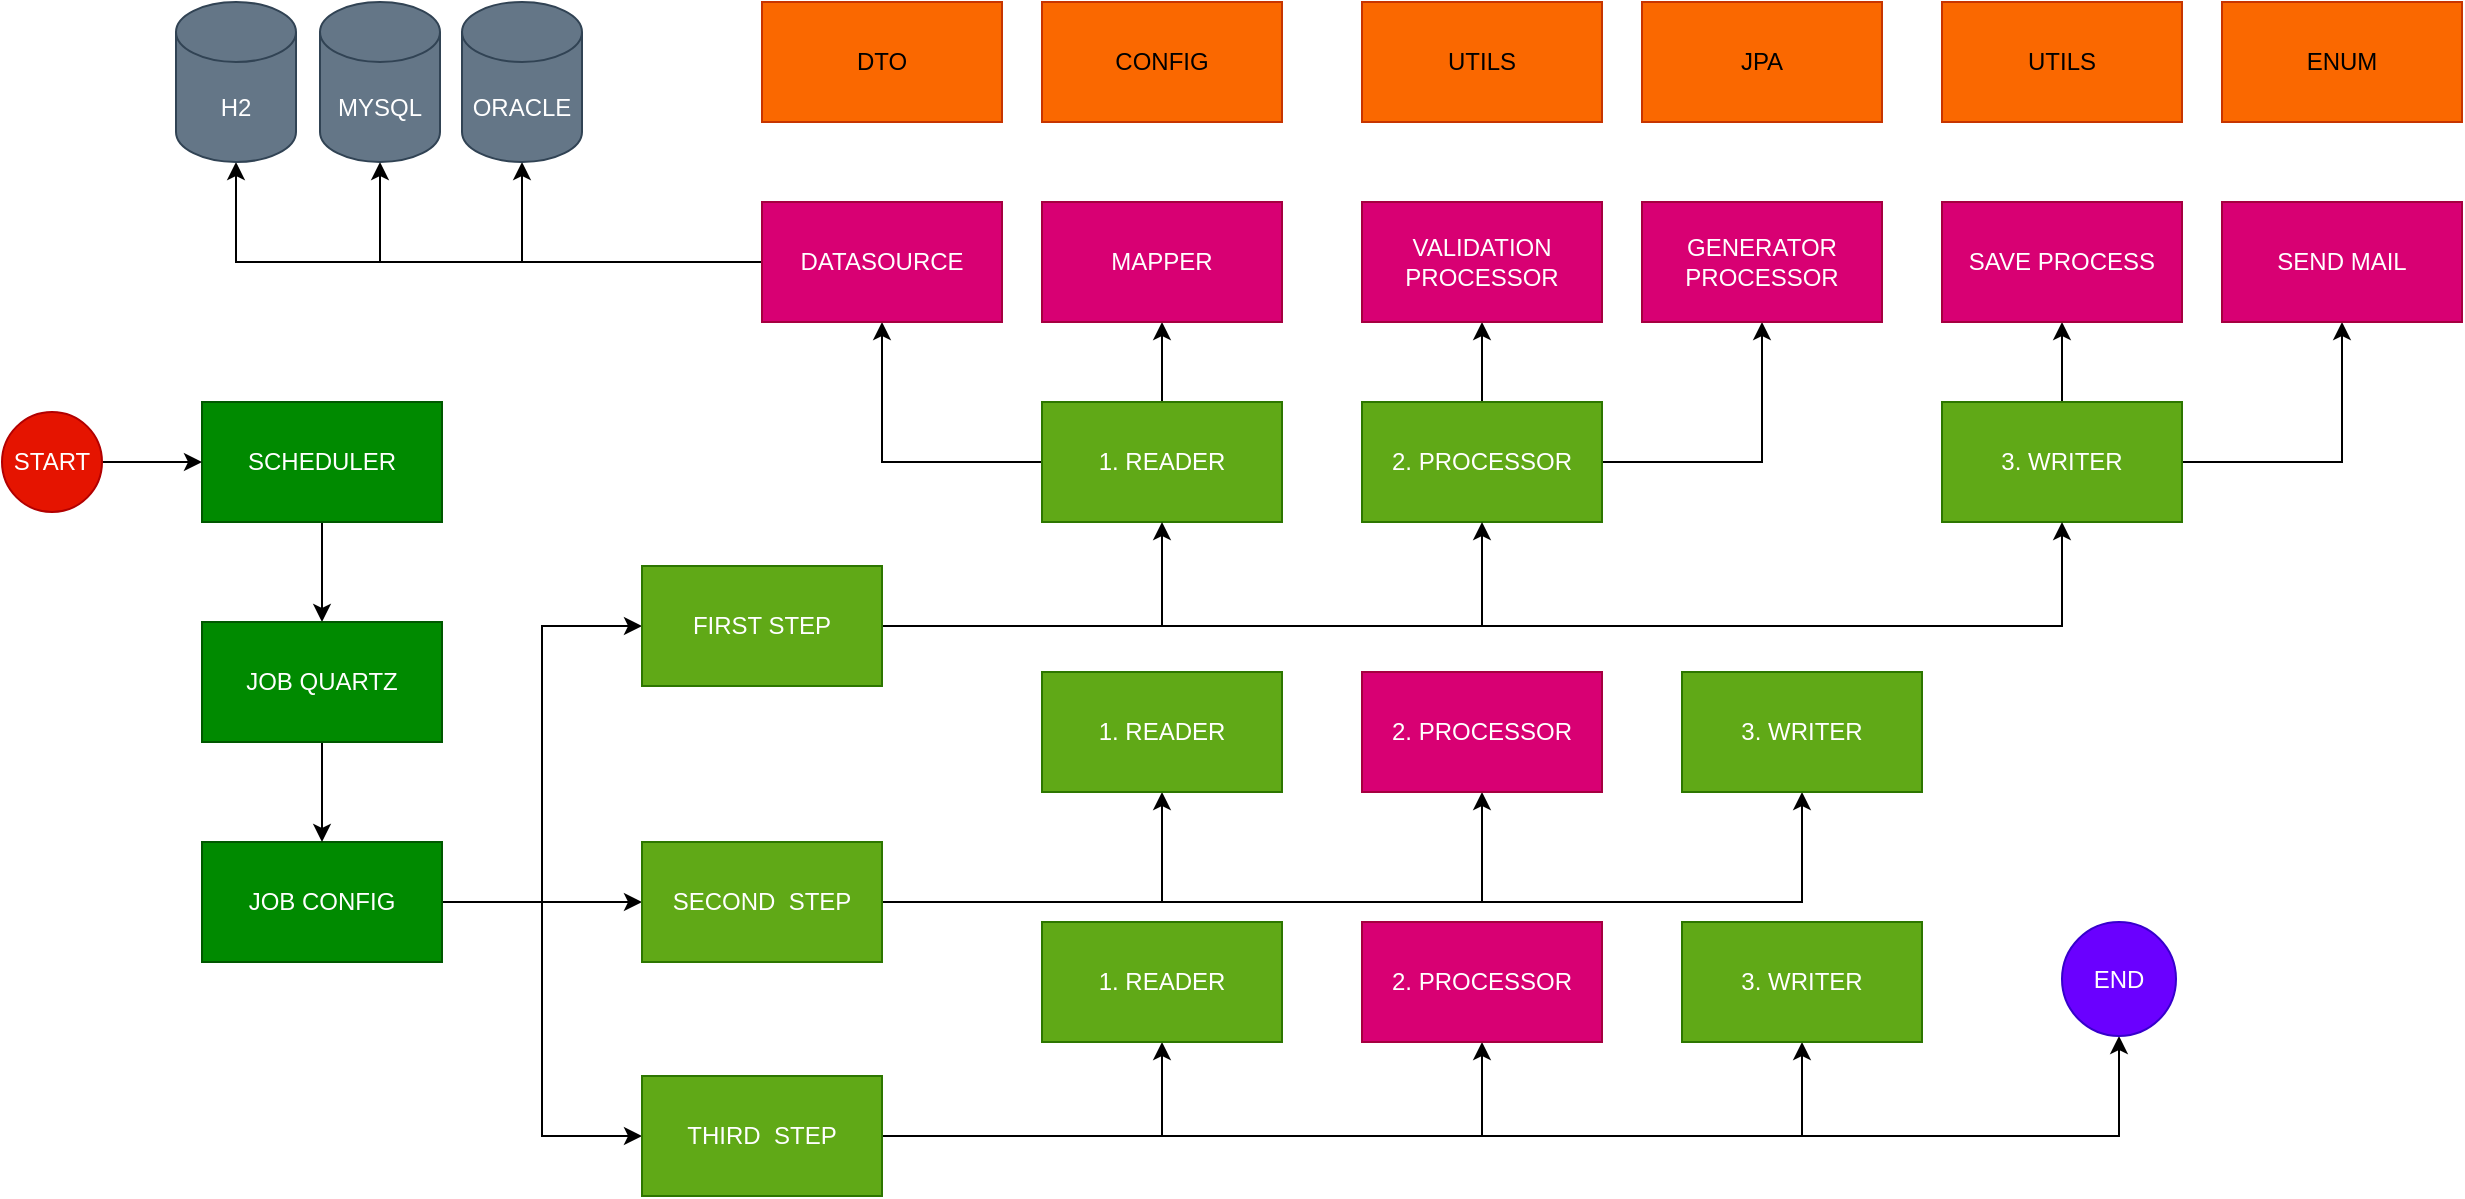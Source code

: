 <mxfile version="21.3.6" type="device">
  <diagram name="JOB STRUCTURE" id="Ue5NiX-BftAtW8Bj-ZsX">
    <mxGraphModel dx="2201" dy="1935" grid="1" gridSize="10" guides="1" tooltips="1" connect="1" arrows="1" fold="1" page="1" pageScale="1" pageWidth="827" pageHeight="1169" math="0" shadow="0">
      <root>
        <mxCell id="0" />
        <mxCell id="1" parent="0" />
        <mxCell id="OAklYcJId7y1tXm3OCDP-56" style="edgeStyle=orthogonalEdgeStyle;rounded=0;orthogonalLoop=1;jettySize=auto;html=1;" parent="1" source="OAklYcJId7y1tXm3OCDP-1" target="OAklYcJId7y1tXm3OCDP-24" edge="1">
          <mxGeometry relative="1" as="geometry" />
        </mxCell>
        <mxCell id="OAklYcJId7y1tXm3OCDP-57" style="edgeStyle=orthogonalEdgeStyle;rounded=0;orthogonalLoop=1;jettySize=auto;html=1;entryX=0;entryY=0.5;entryDx=0;entryDy=0;" parent="1" source="OAklYcJId7y1tXm3OCDP-1" target="OAklYcJId7y1tXm3OCDP-22" edge="1">
          <mxGeometry relative="1" as="geometry" />
        </mxCell>
        <mxCell id="OAklYcJId7y1tXm3OCDP-58" style="edgeStyle=orthogonalEdgeStyle;rounded=0;orthogonalLoop=1;jettySize=auto;html=1;entryX=0;entryY=0.5;entryDx=0;entryDy=0;" parent="1" source="OAklYcJId7y1tXm3OCDP-1" target="OAklYcJId7y1tXm3OCDP-25" edge="1">
          <mxGeometry relative="1" as="geometry" />
        </mxCell>
        <mxCell id="OAklYcJId7y1tXm3OCDP-1" value="JOB CONFIG" style="rounded=0;whiteSpace=wrap;html=1;fillColor=#008a00;fontColor=#ffffff;strokeColor=#005700;" parent="1" vertex="1">
          <mxGeometry x="-430" y="10" width="120" height="60" as="geometry" />
        </mxCell>
        <mxCell id="OAklYcJId7y1tXm3OCDP-60" value="" style="edgeStyle=orthogonalEdgeStyle;rounded=0;orthogonalLoop=1;jettySize=auto;html=1;" parent="1" source="OAklYcJId7y1tXm3OCDP-4" target="OAklYcJId7y1tXm3OCDP-59" edge="1">
          <mxGeometry relative="1" as="geometry" />
        </mxCell>
        <mxCell id="OAklYcJId7y1tXm3OCDP-62" style="edgeStyle=orthogonalEdgeStyle;rounded=0;orthogonalLoop=1;jettySize=auto;html=1;" parent="1" source="OAklYcJId7y1tXm3OCDP-4" target="OAklYcJId7y1tXm3OCDP-61" edge="1">
          <mxGeometry relative="1" as="geometry" />
        </mxCell>
        <mxCell id="OAklYcJId7y1tXm3OCDP-4" value="1. READER" style="rounded=0;whiteSpace=wrap;html=1;fillColor=#60a917;fontColor=#ffffff;strokeColor=#2D7600;" parent="1" vertex="1">
          <mxGeometry x="-10" y="-210" width="120" height="60" as="geometry" />
        </mxCell>
        <mxCell id="OAklYcJId7y1tXm3OCDP-8" value="" style="edgeStyle=orthogonalEdgeStyle;rounded=0;orthogonalLoop=1;jettySize=auto;html=1;" parent="1" source="OAklYcJId7y1tXm3OCDP-6" target="OAklYcJId7y1tXm3OCDP-7" edge="1">
          <mxGeometry relative="1" as="geometry" />
        </mxCell>
        <mxCell id="OAklYcJId7y1tXm3OCDP-6" value="SCHEDULER" style="rounded=0;whiteSpace=wrap;html=1;fillColor=#008a00;fontColor=#ffffff;strokeColor=#005700;" parent="1" vertex="1">
          <mxGeometry x="-430" y="-210" width="120" height="60" as="geometry" />
        </mxCell>
        <mxCell id="OAklYcJId7y1tXm3OCDP-9" style="edgeStyle=orthogonalEdgeStyle;rounded=0;orthogonalLoop=1;jettySize=auto;html=1;" parent="1" source="OAklYcJId7y1tXm3OCDP-7" target="OAklYcJId7y1tXm3OCDP-1" edge="1">
          <mxGeometry relative="1" as="geometry" />
        </mxCell>
        <mxCell id="OAklYcJId7y1tXm3OCDP-7" value="JOB QUARTZ" style="rounded=0;whiteSpace=wrap;html=1;fillColor=#008a00;fontColor=#ffffff;strokeColor=#005700;" parent="1" vertex="1">
          <mxGeometry x="-430" y="-100" width="120" height="60" as="geometry" />
        </mxCell>
        <mxCell id="OAklYcJId7y1tXm3OCDP-66" value="" style="edgeStyle=orthogonalEdgeStyle;rounded=0;orthogonalLoop=1;jettySize=auto;html=1;" parent="1" source="OAklYcJId7y1tXm3OCDP-12" target="OAklYcJId7y1tXm3OCDP-65" edge="1">
          <mxGeometry relative="1" as="geometry" />
        </mxCell>
        <mxCell id="OAklYcJId7y1tXm3OCDP-68" style="edgeStyle=orthogonalEdgeStyle;rounded=0;orthogonalLoop=1;jettySize=auto;html=1;" parent="1" source="OAklYcJId7y1tXm3OCDP-12" target="OAklYcJId7y1tXm3OCDP-67" edge="1">
          <mxGeometry relative="1" as="geometry" />
        </mxCell>
        <mxCell id="OAklYcJId7y1tXm3OCDP-12" value="3. WRITER" style="rounded=0;whiteSpace=wrap;html=1;fillColor=#60a917;fontColor=#ffffff;strokeColor=#2D7600;" parent="1" vertex="1">
          <mxGeometry x="440" y="-210" width="120" height="60" as="geometry" />
        </mxCell>
        <mxCell id="OAklYcJId7y1tXm3OCDP-64" value="" style="edgeStyle=orthogonalEdgeStyle;rounded=0;orthogonalLoop=1;jettySize=auto;html=1;" parent="1" source="OAklYcJId7y1tXm3OCDP-14" target="OAklYcJId7y1tXm3OCDP-63" edge="1">
          <mxGeometry relative="1" as="geometry" />
        </mxCell>
        <mxCell id="3R12LOI8P4cvtogfclGv-2" style="edgeStyle=orthogonalEdgeStyle;rounded=0;orthogonalLoop=1;jettySize=auto;html=1;" edge="1" parent="1" source="OAklYcJId7y1tXm3OCDP-14" target="3R12LOI8P4cvtogfclGv-1">
          <mxGeometry relative="1" as="geometry" />
        </mxCell>
        <mxCell id="OAklYcJId7y1tXm3OCDP-14" value="2. PROCESSOR" style="rounded=0;whiteSpace=wrap;html=1;fillColor=#60a917;fontColor=#ffffff;strokeColor=#2D7600;" parent="1" vertex="1">
          <mxGeometry x="150" y="-210" width="120" height="60" as="geometry" />
        </mxCell>
        <mxCell id="OAklYcJId7y1tXm3OCDP-19" style="edgeStyle=orthogonalEdgeStyle;rounded=0;orthogonalLoop=1;jettySize=auto;html=1;" parent="1" source="OAklYcJId7y1tXm3OCDP-17" target="OAklYcJId7y1tXm3OCDP-6" edge="1">
          <mxGeometry relative="1" as="geometry" />
        </mxCell>
        <mxCell id="OAklYcJId7y1tXm3OCDP-17" value="START" style="ellipse;whiteSpace=wrap;html=1;rounded=0;fillColor=#e51400;fontColor=#ffffff;strokeColor=#B20000;" parent="1" vertex="1">
          <mxGeometry x="-530" y="-205" width="50" height="50" as="geometry" />
        </mxCell>
        <mxCell id="OAklYcJId7y1tXm3OCDP-29" style="edgeStyle=orthogonalEdgeStyle;rounded=0;orthogonalLoop=1;jettySize=auto;html=1;" parent="1" source="OAklYcJId7y1tXm3OCDP-22" target="OAklYcJId7y1tXm3OCDP-4" edge="1">
          <mxGeometry relative="1" as="geometry" />
        </mxCell>
        <mxCell id="OAklYcJId7y1tXm3OCDP-30" style="edgeStyle=orthogonalEdgeStyle;rounded=0;orthogonalLoop=1;jettySize=auto;html=1;" parent="1" source="OAklYcJId7y1tXm3OCDP-22" target="OAklYcJId7y1tXm3OCDP-14" edge="1">
          <mxGeometry relative="1" as="geometry" />
        </mxCell>
        <mxCell id="OAklYcJId7y1tXm3OCDP-31" style="edgeStyle=orthogonalEdgeStyle;rounded=0;orthogonalLoop=1;jettySize=auto;html=1;" parent="1" source="OAklYcJId7y1tXm3OCDP-22" target="OAklYcJId7y1tXm3OCDP-12" edge="1">
          <mxGeometry relative="1" as="geometry" />
        </mxCell>
        <mxCell id="OAklYcJId7y1tXm3OCDP-22" value="FIRST STEP" style="rounded=0;whiteSpace=wrap;html=1;fillColor=#60a917;fontColor=#ffffff;strokeColor=#2D7600;" parent="1" vertex="1">
          <mxGeometry x="-210" y="-128" width="120" height="60" as="geometry" />
        </mxCell>
        <mxCell id="OAklYcJId7y1tXm3OCDP-44" style="edgeStyle=orthogonalEdgeStyle;rounded=0;orthogonalLoop=1;jettySize=auto;html=1;" parent="1" source="OAklYcJId7y1tXm3OCDP-24" target="OAklYcJId7y1tXm3OCDP-41" edge="1">
          <mxGeometry relative="1" as="geometry" />
        </mxCell>
        <mxCell id="OAklYcJId7y1tXm3OCDP-45" style="edgeStyle=orthogonalEdgeStyle;rounded=0;orthogonalLoop=1;jettySize=auto;html=1;" parent="1" source="OAklYcJId7y1tXm3OCDP-24" target="OAklYcJId7y1tXm3OCDP-43" edge="1">
          <mxGeometry relative="1" as="geometry" />
        </mxCell>
        <mxCell id="OAklYcJId7y1tXm3OCDP-46" style="edgeStyle=orthogonalEdgeStyle;rounded=0;orthogonalLoop=1;jettySize=auto;html=1;" parent="1" source="OAklYcJId7y1tXm3OCDP-24" target="OAklYcJId7y1tXm3OCDP-42" edge="1">
          <mxGeometry relative="1" as="geometry" />
        </mxCell>
        <mxCell id="OAklYcJId7y1tXm3OCDP-24" value="SECOND&amp;nbsp; STEP" style="rounded=0;whiteSpace=wrap;html=1;fillColor=#60a917;fontColor=#ffffff;strokeColor=#2D7600;" parent="1" vertex="1">
          <mxGeometry x="-210" y="10" width="120" height="60" as="geometry" />
        </mxCell>
        <mxCell id="OAklYcJId7y1tXm3OCDP-50" style="edgeStyle=orthogonalEdgeStyle;rounded=0;orthogonalLoop=1;jettySize=auto;html=1;" parent="1" source="OAklYcJId7y1tXm3OCDP-25" target="OAklYcJId7y1tXm3OCDP-47" edge="1">
          <mxGeometry relative="1" as="geometry" />
        </mxCell>
        <mxCell id="OAklYcJId7y1tXm3OCDP-51" style="edgeStyle=orthogonalEdgeStyle;rounded=0;orthogonalLoop=1;jettySize=auto;html=1;" parent="1" source="OAklYcJId7y1tXm3OCDP-25" target="OAklYcJId7y1tXm3OCDP-49" edge="1">
          <mxGeometry relative="1" as="geometry" />
        </mxCell>
        <mxCell id="OAklYcJId7y1tXm3OCDP-52" style="edgeStyle=orthogonalEdgeStyle;rounded=0;orthogonalLoop=1;jettySize=auto;html=1;" parent="1" source="OAklYcJId7y1tXm3OCDP-25" target="OAklYcJId7y1tXm3OCDP-48" edge="1">
          <mxGeometry relative="1" as="geometry" />
        </mxCell>
        <mxCell id="OAklYcJId7y1tXm3OCDP-54" value="" style="edgeStyle=orthogonalEdgeStyle;rounded=0;orthogonalLoop=1;jettySize=auto;html=1;" parent="1" source="OAklYcJId7y1tXm3OCDP-25" target="OAklYcJId7y1tXm3OCDP-53" edge="1">
          <mxGeometry relative="1" as="geometry" />
        </mxCell>
        <mxCell id="OAklYcJId7y1tXm3OCDP-25" value="THIRD&amp;nbsp; STEP" style="rounded=0;whiteSpace=wrap;html=1;fillColor=#60a917;fontColor=#ffffff;strokeColor=#2D7600;" parent="1" vertex="1">
          <mxGeometry x="-210" y="127" width="120" height="60" as="geometry" />
        </mxCell>
        <mxCell id="OAklYcJId7y1tXm3OCDP-41" value="1. READER" style="rounded=0;whiteSpace=wrap;html=1;fillColor=#60a917;fontColor=#ffffff;strokeColor=#2D7600;" parent="1" vertex="1">
          <mxGeometry x="-10" y="-75" width="120" height="60" as="geometry" />
        </mxCell>
        <mxCell id="OAklYcJId7y1tXm3OCDP-42" value="3. WRITER" style="rounded=0;whiteSpace=wrap;html=1;fillColor=#60a917;fontColor=#ffffff;strokeColor=#2D7600;" parent="1" vertex="1">
          <mxGeometry x="310" y="-75" width="120" height="60" as="geometry" />
        </mxCell>
        <mxCell id="OAklYcJId7y1tXm3OCDP-43" value="2. PROCESSOR" style="rounded=0;whiteSpace=wrap;html=1;fillColor=#d80073;fontColor=#ffffff;strokeColor=#A50040;" parent="1" vertex="1">
          <mxGeometry x="150" y="-75" width="120" height="60" as="geometry" />
        </mxCell>
        <mxCell id="OAklYcJId7y1tXm3OCDP-47" value="1. READER" style="rounded=0;whiteSpace=wrap;html=1;fillColor=#60a917;fontColor=#ffffff;strokeColor=#2D7600;" parent="1" vertex="1">
          <mxGeometry x="-10" y="50" width="120" height="60" as="geometry" />
        </mxCell>
        <mxCell id="OAklYcJId7y1tXm3OCDP-48" value="3. WRITER" style="rounded=0;whiteSpace=wrap;html=1;fillColor=#60a917;fontColor=#ffffff;strokeColor=#2D7600;" parent="1" vertex="1">
          <mxGeometry x="310" y="50" width="120" height="60" as="geometry" />
        </mxCell>
        <mxCell id="OAklYcJId7y1tXm3OCDP-49" value="2. PROCESSOR" style="rounded=0;whiteSpace=wrap;html=1;fillColor=#d80073;fontColor=#ffffff;strokeColor=#A50040;" parent="1" vertex="1">
          <mxGeometry x="150" y="50" width="120" height="60" as="geometry" />
        </mxCell>
        <mxCell id="OAklYcJId7y1tXm3OCDP-53" value="END" style="ellipse;whiteSpace=wrap;html=1;rounded=0;fillColor=#6a00ff;fontColor=#ffffff;strokeColor=#3700CC;" parent="1" vertex="1">
          <mxGeometry x="500" y="50" width="57" height="57" as="geometry" />
        </mxCell>
        <mxCell id="QFPIKWY2q8nqc0BHNe6u-4" style="edgeStyle=orthogonalEdgeStyle;rounded=0;orthogonalLoop=1;jettySize=auto;html=1;" parent="1" source="OAklYcJId7y1tXm3OCDP-59" target="QFPIKWY2q8nqc0BHNe6u-1" edge="1">
          <mxGeometry relative="1" as="geometry" />
        </mxCell>
        <mxCell id="QFPIKWY2q8nqc0BHNe6u-5" style="edgeStyle=orthogonalEdgeStyle;rounded=0;orthogonalLoop=1;jettySize=auto;html=1;" parent="1" source="OAklYcJId7y1tXm3OCDP-59" target="QFPIKWY2q8nqc0BHNe6u-3" edge="1">
          <mxGeometry relative="1" as="geometry" />
        </mxCell>
        <mxCell id="QFPIKWY2q8nqc0BHNe6u-6" style="edgeStyle=orthogonalEdgeStyle;rounded=0;orthogonalLoop=1;jettySize=auto;html=1;" parent="1" source="OAklYcJId7y1tXm3OCDP-59" target="QFPIKWY2q8nqc0BHNe6u-2" edge="1">
          <mxGeometry relative="1" as="geometry" />
        </mxCell>
        <mxCell id="OAklYcJId7y1tXm3OCDP-59" value="DATASOURCE" style="rounded=0;whiteSpace=wrap;html=1;fillColor=#d80073;fontColor=#ffffff;strokeColor=#A50040;" parent="1" vertex="1">
          <mxGeometry x="-150" y="-310" width="120" height="60" as="geometry" />
        </mxCell>
        <mxCell id="OAklYcJId7y1tXm3OCDP-61" value="MAPPER" style="rounded=0;whiteSpace=wrap;html=1;fillColor=#d80073;fontColor=#ffffff;strokeColor=#A50040;" parent="1" vertex="1">
          <mxGeometry x="-10" y="-310" width="120" height="60" as="geometry" />
        </mxCell>
        <mxCell id="OAklYcJId7y1tXm3OCDP-63" value="&lt;div&gt;VALIDATION&lt;/div&gt;&lt;div&gt;PROCESSOR&lt;br&gt;&lt;/div&gt;" style="rounded=0;whiteSpace=wrap;html=1;fillColor=#d80073;fontColor=#ffffff;strokeColor=#A50040;" parent="1" vertex="1">
          <mxGeometry x="150" y="-310" width="120" height="60" as="geometry" />
        </mxCell>
        <mxCell id="OAklYcJId7y1tXm3OCDP-65" value="SEND MAIL" style="rounded=0;whiteSpace=wrap;html=1;fillColor=#d80073;fontColor=#ffffff;strokeColor=#A50040;" parent="1" vertex="1">
          <mxGeometry x="580" y="-310" width="120" height="60" as="geometry" />
        </mxCell>
        <mxCell id="OAklYcJId7y1tXm3OCDP-67" value="SAVE PROCESS" style="rounded=0;whiteSpace=wrap;html=1;fillColor=#d80073;fontColor=#ffffff;strokeColor=#A50040;" parent="1" vertex="1">
          <mxGeometry x="440" y="-310" width="120" height="60" as="geometry" />
        </mxCell>
        <mxCell id="OAklYcJId7y1tXm3OCDP-69" value="DTO" style="rounded=0;whiteSpace=wrap;html=1;fillColor=#fa6800;fontColor=#000000;strokeColor=#C73500;" parent="1" vertex="1">
          <mxGeometry x="-150" y="-410" width="120" height="60" as="geometry" />
        </mxCell>
        <mxCell id="OAklYcJId7y1tXm3OCDP-70" value="UTILS" style="rounded=0;whiteSpace=wrap;html=1;fillColor=#fa6800;fontColor=#000000;strokeColor=#C73500;" parent="1" vertex="1">
          <mxGeometry x="150" y="-410" width="120" height="60" as="geometry" />
        </mxCell>
        <mxCell id="OAklYcJId7y1tXm3OCDP-71" value="JPA" style="rounded=0;whiteSpace=wrap;html=1;fillColor=#fa6800;fontColor=#000000;strokeColor=#C73500;" parent="1" vertex="1">
          <mxGeometry x="290" y="-410" width="120" height="60" as="geometry" />
        </mxCell>
        <mxCell id="OAklYcJId7y1tXm3OCDP-72" value="UTILS" style="rounded=0;whiteSpace=wrap;html=1;fillColor=#fa6800;fontColor=#000000;strokeColor=#C73500;" parent="1" vertex="1">
          <mxGeometry x="440" y="-410" width="120" height="60" as="geometry" />
        </mxCell>
        <mxCell id="OAklYcJId7y1tXm3OCDP-75" value="ENUM" style="rounded=0;whiteSpace=wrap;html=1;fillColor=#fa6800;fontColor=#000000;strokeColor=#C73500;" parent="1" vertex="1">
          <mxGeometry x="580" y="-410" width="120" height="60" as="geometry" />
        </mxCell>
        <mxCell id="OAklYcJId7y1tXm3OCDP-76" value="CONFIG" style="rounded=0;whiteSpace=wrap;html=1;fillColor=#fa6800;fontColor=#000000;strokeColor=#C73500;" parent="1" vertex="1">
          <mxGeometry x="-10" y="-410" width="120" height="60" as="geometry" />
        </mxCell>
        <mxCell id="QFPIKWY2q8nqc0BHNe6u-1" value="H2" style="shape=cylinder3;whiteSpace=wrap;html=1;boundedLbl=1;backgroundOutline=1;size=15;fillColor=#647687;fontColor=#ffffff;strokeColor=#314354;" parent="1" vertex="1">
          <mxGeometry x="-443" y="-410" width="60" height="80" as="geometry" />
        </mxCell>
        <mxCell id="QFPIKWY2q8nqc0BHNe6u-2" value="MYSQL" style="shape=cylinder3;whiteSpace=wrap;html=1;boundedLbl=1;backgroundOutline=1;size=15;fillColor=#647687;fontColor=#ffffff;strokeColor=#314354;" parent="1" vertex="1">
          <mxGeometry x="-371" y="-410" width="60" height="80" as="geometry" />
        </mxCell>
        <mxCell id="QFPIKWY2q8nqc0BHNe6u-3" value="ORACLE" style="shape=cylinder3;whiteSpace=wrap;html=1;boundedLbl=1;backgroundOutline=1;size=15;fillColor=#647687;fontColor=#ffffff;strokeColor=#314354;" parent="1" vertex="1">
          <mxGeometry x="-300" y="-410" width="60" height="80" as="geometry" />
        </mxCell>
        <mxCell id="3R12LOI8P4cvtogfclGv-1" value="&lt;div&gt;GENERATOR&lt;/div&gt;&lt;div&gt;PROCESSOR&lt;br&gt;&lt;/div&gt;" style="rounded=0;whiteSpace=wrap;html=1;fillColor=#d80073;fontColor=#ffffff;strokeColor=#A50040;" vertex="1" parent="1">
          <mxGeometry x="290" y="-310" width="120" height="60" as="geometry" />
        </mxCell>
      </root>
    </mxGraphModel>
  </diagram>
</mxfile>
